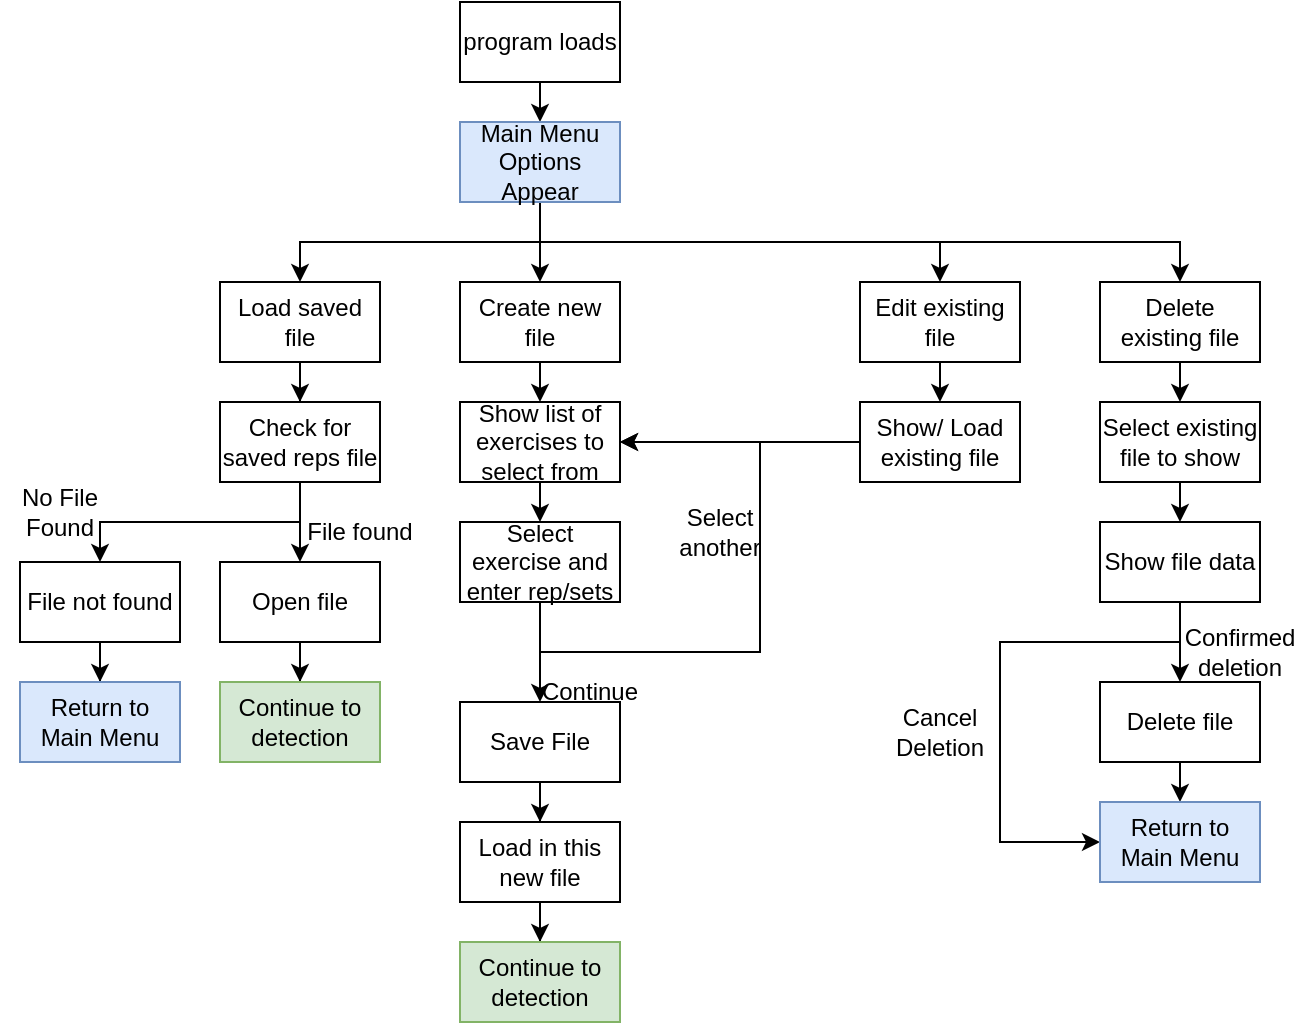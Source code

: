 <mxfile version="18.0.8" type="device"><diagram id="5Uqc6K7s7WL2RfdHzP5H" name="Page-1"><mxGraphModel dx="865" dy="450" grid="1" gridSize="10" guides="1" tooltips="1" connect="1" arrows="1" fold="1" page="1" pageScale="1" pageWidth="850" pageHeight="1100" math="0" shadow="0"><root><mxCell id="0"/><mxCell id="1" parent="0"/><mxCell id="LDZHhn8SbwgKXiNWPVeb-18" style="edgeStyle=orthogonalEdgeStyle;rounded=0;orthogonalLoop=1;jettySize=auto;html=1;exitX=0.5;exitY=1;exitDx=0;exitDy=0;entryX=0.5;entryY=0;entryDx=0;entryDy=0;" edge="1" parent="1" source="LDZHhn8SbwgKXiNWPVeb-1" target="LDZHhn8SbwgKXiNWPVeb-2"><mxGeometry relative="1" as="geometry"/></mxCell><mxCell id="LDZHhn8SbwgKXiNWPVeb-1" value="program loads" style="rounded=0;whiteSpace=wrap;html=1;" vertex="1" parent="1"><mxGeometry x="360" y="10" width="80" height="40" as="geometry"/></mxCell><mxCell id="LDZHhn8SbwgKXiNWPVeb-5" style="edgeStyle=orthogonalEdgeStyle;rounded=0;orthogonalLoop=1;jettySize=auto;html=1;exitX=0.5;exitY=1;exitDx=0;exitDy=0;entryX=0.5;entryY=0;entryDx=0;entryDy=0;" edge="1" parent="1" source="LDZHhn8SbwgKXiNWPVeb-2" target="LDZHhn8SbwgKXiNWPVeb-4"><mxGeometry relative="1" as="geometry"/></mxCell><mxCell id="LDZHhn8SbwgKXiNWPVeb-11" style="edgeStyle=orthogonalEdgeStyle;rounded=0;orthogonalLoop=1;jettySize=auto;html=1;exitX=0.5;exitY=1;exitDx=0;exitDy=0;" edge="1" parent="1" source="LDZHhn8SbwgKXiNWPVeb-2" target="LDZHhn8SbwgKXiNWPVeb-10"><mxGeometry relative="1" as="geometry"/></mxCell><mxCell id="LDZHhn8SbwgKXiNWPVeb-34" style="edgeStyle=orthogonalEdgeStyle;rounded=0;orthogonalLoop=1;jettySize=auto;html=1;exitX=0.5;exitY=1;exitDx=0;exitDy=0;entryX=0.5;entryY=0;entryDx=0;entryDy=0;" edge="1" parent="1" source="LDZHhn8SbwgKXiNWPVeb-2" target="LDZHhn8SbwgKXiNWPVeb-30"><mxGeometry relative="1" as="geometry"/></mxCell><mxCell id="LDZHhn8SbwgKXiNWPVeb-37" style="edgeStyle=orthogonalEdgeStyle;rounded=0;orthogonalLoop=1;jettySize=auto;html=1;exitX=0.5;exitY=1;exitDx=0;exitDy=0;entryX=0.5;entryY=0;entryDx=0;entryDy=0;" edge="1" parent="1" source="LDZHhn8SbwgKXiNWPVeb-2" target="LDZHhn8SbwgKXiNWPVeb-36"><mxGeometry relative="1" as="geometry"/></mxCell><mxCell id="LDZHhn8SbwgKXiNWPVeb-2" value="Main Menu Options Appear" style="rounded=0;whiteSpace=wrap;html=1;fillColor=#dae8fc;strokeColor=#6c8ebf;" vertex="1" parent="1"><mxGeometry x="360" y="70" width="80" height="40" as="geometry"/></mxCell><mxCell id="LDZHhn8SbwgKXiNWPVeb-9" value="" style="edgeStyle=orthogonalEdgeStyle;rounded=0;orthogonalLoop=1;jettySize=auto;html=1;" edge="1" parent="1" source="LDZHhn8SbwgKXiNWPVeb-3" target="LDZHhn8SbwgKXiNWPVeb-8"><mxGeometry relative="1" as="geometry"/></mxCell><mxCell id="LDZHhn8SbwgKXiNWPVeb-54" style="edgeStyle=orthogonalEdgeStyle;rounded=0;orthogonalLoop=1;jettySize=auto;html=1;exitX=0.5;exitY=1;exitDx=0;exitDy=0;entryX=0.5;entryY=0;entryDx=0;entryDy=0;" edge="1" parent="1" source="LDZHhn8SbwgKXiNWPVeb-3" target="LDZHhn8SbwgKXiNWPVeb-53"><mxGeometry relative="1" as="geometry"/></mxCell><mxCell id="LDZHhn8SbwgKXiNWPVeb-3" value="Check for saved reps file" style="rounded=0;whiteSpace=wrap;html=1;" vertex="1" parent="1"><mxGeometry x="240" y="210" width="80" height="40" as="geometry"/></mxCell><mxCell id="LDZHhn8SbwgKXiNWPVeb-7" value="" style="edgeStyle=orthogonalEdgeStyle;rounded=0;orthogonalLoop=1;jettySize=auto;html=1;" edge="1" parent="1" source="LDZHhn8SbwgKXiNWPVeb-4" target="LDZHhn8SbwgKXiNWPVeb-3"><mxGeometry relative="1" as="geometry"/></mxCell><mxCell id="LDZHhn8SbwgKXiNWPVeb-4" value="Load saved file" style="rounded=0;whiteSpace=wrap;html=1;" vertex="1" parent="1"><mxGeometry x="240" y="150" width="80" height="40" as="geometry"/></mxCell><mxCell id="LDZHhn8SbwgKXiNWPVeb-60" value="" style="edgeStyle=orthogonalEdgeStyle;rounded=0;orthogonalLoop=1;jettySize=auto;html=1;" edge="1" parent="1" source="LDZHhn8SbwgKXiNWPVeb-8" target="LDZHhn8SbwgKXiNWPVeb-59"><mxGeometry relative="1" as="geometry"/></mxCell><mxCell id="LDZHhn8SbwgKXiNWPVeb-8" value="Open file" style="rounded=0;whiteSpace=wrap;html=1;" vertex="1" parent="1"><mxGeometry x="240" y="290" width="80" height="40" as="geometry"/></mxCell><mxCell id="LDZHhn8SbwgKXiNWPVeb-16" style="edgeStyle=orthogonalEdgeStyle;rounded=0;orthogonalLoop=1;jettySize=auto;html=1;exitX=0.5;exitY=1;exitDx=0;exitDy=0;entryX=0.5;entryY=0;entryDx=0;entryDy=0;" edge="1" parent="1" source="LDZHhn8SbwgKXiNWPVeb-10" target="LDZHhn8SbwgKXiNWPVeb-12"><mxGeometry relative="1" as="geometry"/></mxCell><mxCell id="LDZHhn8SbwgKXiNWPVeb-10" value="Create new file" style="rounded=0;whiteSpace=wrap;html=1;" vertex="1" parent="1"><mxGeometry x="360" y="150" width="80" height="40" as="geometry"/></mxCell><mxCell id="LDZHhn8SbwgKXiNWPVeb-17" style="edgeStyle=orthogonalEdgeStyle;rounded=0;orthogonalLoop=1;jettySize=auto;html=1;exitX=0.5;exitY=1;exitDx=0;exitDy=0;entryX=0.5;entryY=0;entryDx=0;entryDy=0;" edge="1" parent="1" source="LDZHhn8SbwgKXiNWPVeb-12" target="LDZHhn8SbwgKXiNWPVeb-13"><mxGeometry relative="1" as="geometry"/></mxCell><mxCell id="LDZHhn8SbwgKXiNWPVeb-12" value="Show list of exercises to select from" style="rounded=0;whiteSpace=wrap;html=1;" vertex="1" parent="1"><mxGeometry x="360" y="210" width="80" height="40" as="geometry"/></mxCell><mxCell id="LDZHhn8SbwgKXiNWPVeb-23" style="edgeStyle=orthogonalEdgeStyle;rounded=0;orthogonalLoop=1;jettySize=auto;html=1;exitX=0.5;exitY=1;exitDx=0;exitDy=0;entryX=1;entryY=0.5;entryDx=0;entryDy=0;" edge="1" parent="1" source="LDZHhn8SbwgKXiNWPVeb-13" target="LDZHhn8SbwgKXiNWPVeb-12"><mxGeometry relative="1" as="geometry"><mxPoint x="510" y="230" as="targetPoint"/><Array as="points"><mxPoint x="400" y="335"/><mxPoint x="510" y="335"/><mxPoint x="510" y="230"/></Array></mxGeometry></mxCell><mxCell id="LDZHhn8SbwgKXiNWPVeb-24" style="edgeStyle=orthogonalEdgeStyle;rounded=0;orthogonalLoop=1;jettySize=auto;html=1;exitX=0.5;exitY=1;exitDx=0;exitDy=0;" edge="1" parent="1" source="LDZHhn8SbwgKXiNWPVeb-13" target="LDZHhn8SbwgKXiNWPVeb-19"><mxGeometry relative="1" as="geometry"/></mxCell><mxCell id="LDZHhn8SbwgKXiNWPVeb-13" value="Select exercise and enter rep/sets" style="rounded=0;whiteSpace=wrap;html=1;" vertex="1" parent="1"><mxGeometry x="360" y="270" width="80" height="40" as="geometry"/></mxCell><mxCell id="LDZHhn8SbwgKXiNWPVeb-29" style="edgeStyle=orthogonalEdgeStyle;rounded=0;orthogonalLoop=1;jettySize=auto;html=1;exitX=0.5;exitY=1;exitDx=0;exitDy=0;" edge="1" parent="1" source="LDZHhn8SbwgKXiNWPVeb-19" target="LDZHhn8SbwgKXiNWPVeb-28"><mxGeometry relative="1" as="geometry"/></mxCell><mxCell id="LDZHhn8SbwgKXiNWPVeb-19" value="Save File" style="rounded=0;whiteSpace=wrap;html=1;" vertex="1" parent="1"><mxGeometry x="360" y="360" width="80" height="40" as="geometry"/></mxCell><mxCell id="LDZHhn8SbwgKXiNWPVeb-25" value="Continue" style="text;html=1;strokeColor=none;fillColor=none;align=center;verticalAlign=middle;whiteSpace=wrap;rounded=0;" vertex="1" parent="1"><mxGeometry x="395" y="340" width="60" height="30" as="geometry"/></mxCell><mxCell id="LDZHhn8SbwgKXiNWPVeb-26" value="Select another" style="text;html=1;strokeColor=none;fillColor=none;align=center;verticalAlign=middle;whiteSpace=wrap;rounded=0;" vertex="1" parent="1"><mxGeometry x="460" y="260" width="60" height="30" as="geometry"/></mxCell><mxCell id="LDZHhn8SbwgKXiNWPVeb-62" value="" style="edgeStyle=orthogonalEdgeStyle;rounded=0;orthogonalLoop=1;jettySize=auto;html=1;" edge="1" parent="1" source="LDZHhn8SbwgKXiNWPVeb-28" target="LDZHhn8SbwgKXiNWPVeb-61"><mxGeometry relative="1" as="geometry"/></mxCell><mxCell id="LDZHhn8SbwgKXiNWPVeb-28" value="Load in this new file" style="rounded=0;whiteSpace=wrap;html=1;" vertex="1" parent="1"><mxGeometry x="360" y="420" width="80" height="40" as="geometry"/></mxCell><mxCell id="LDZHhn8SbwgKXiNWPVeb-33" style="edgeStyle=orthogonalEdgeStyle;rounded=0;orthogonalLoop=1;jettySize=auto;html=1;exitX=0.5;exitY=1;exitDx=0;exitDy=0;entryX=0.5;entryY=0;entryDx=0;entryDy=0;" edge="1" parent="1" source="LDZHhn8SbwgKXiNWPVeb-30" target="LDZHhn8SbwgKXiNWPVeb-32"><mxGeometry relative="1" as="geometry"/></mxCell><mxCell id="LDZHhn8SbwgKXiNWPVeb-30" value="Edit existing file" style="rounded=0;whiteSpace=wrap;html=1;" vertex="1" parent="1"><mxGeometry x="560" y="150" width="80" height="40" as="geometry"/></mxCell><mxCell id="LDZHhn8SbwgKXiNWPVeb-35" style="edgeStyle=orthogonalEdgeStyle;rounded=0;orthogonalLoop=1;jettySize=auto;html=1;exitX=0;exitY=0.5;exitDx=0;exitDy=0;entryX=1;entryY=0.5;entryDx=0;entryDy=0;" edge="1" parent="1" source="LDZHhn8SbwgKXiNWPVeb-32" target="LDZHhn8SbwgKXiNWPVeb-12"><mxGeometry relative="1" as="geometry"/></mxCell><mxCell id="LDZHhn8SbwgKXiNWPVeb-32" value="Show/ Load existing file" style="rounded=0;whiteSpace=wrap;html=1;" vertex="1" parent="1"><mxGeometry x="560" y="210" width="80" height="40" as="geometry"/></mxCell><mxCell id="LDZHhn8SbwgKXiNWPVeb-39" style="edgeStyle=orthogonalEdgeStyle;rounded=0;orthogonalLoop=1;jettySize=auto;html=1;exitX=0.5;exitY=1;exitDx=0;exitDy=0;entryX=0.5;entryY=0;entryDx=0;entryDy=0;" edge="1" parent="1" source="LDZHhn8SbwgKXiNWPVeb-36" target="LDZHhn8SbwgKXiNWPVeb-38"><mxGeometry relative="1" as="geometry"/></mxCell><mxCell id="LDZHhn8SbwgKXiNWPVeb-36" value="Delete existing file" style="rounded=0;whiteSpace=wrap;html=1;" vertex="1" parent="1"><mxGeometry x="680" y="150" width="80" height="40" as="geometry"/></mxCell><mxCell id="LDZHhn8SbwgKXiNWPVeb-41" style="edgeStyle=orthogonalEdgeStyle;rounded=0;orthogonalLoop=1;jettySize=auto;html=1;exitX=0.5;exitY=1;exitDx=0;exitDy=0;entryX=0.5;entryY=0;entryDx=0;entryDy=0;" edge="1" parent="1" source="LDZHhn8SbwgKXiNWPVeb-38" target="LDZHhn8SbwgKXiNWPVeb-40"><mxGeometry relative="1" as="geometry"/></mxCell><mxCell id="LDZHhn8SbwgKXiNWPVeb-38" value="Select existing file to show" style="rounded=0;whiteSpace=wrap;html=1;" vertex="1" parent="1"><mxGeometry x="680" y="210" width="80" height="40" as="geometry"/></mxCell><mxCell id="LDZHhn8SbwgKXiNWPVeb-43" style="edgeStyle=orthogonalEdgeStyle;rounded=0;orthogonalLoop=1;jettySize=auto;html=1;exitX=0.5;exitY=1;exitDx=0;exitDy=0;entryX=0.5;entryY=0;entryDx=0;entryDy=0;" edge="1" parent="1" source="LDZHhn8SbwgKXiNWPVeb-40" target="LDZHhn8SbwgKXiNWPVeb-42"><mxGeometry relative="1" as="geometry"/></mxCell><mxCell id="LDZHhn8SbwgKXiNWPVeb-49" style="edgeStyle=orthogonalEdgeStyle;rounded=0;orthogonalLoop=1;jettySize=auto;html=1;exitX=0.5;exitY=1;exitDx=0;exitDy=0;entryX=0;entryY=0.5;entryDx=0;entryDy=0;" edge="1" parent="1" source="LDZHhn8SbwgKXiNWPVeb-40" target="LDZHhn8SbwgKXiNWPVeb-46"><mxGeometry relative="1" as="geometry"><mxPoint x="630" y="440" as="targetPoint"/><Array as="points"><mxPoint x="720" y="330"/><mxPoint x="630" y="330"/><mxPoint x="630" y="430"/></Array></mxGeometry></mxCell><mxCell id="LDZHhn8SbwgKXiNWPVeb-40" value="Show file data" style="rounded=0;whiteSpace=wrap;html=1;" vertex="1" parent="1"><mxGeometry x="680" y="270" width="80" height="40" as="geometry"/></mxCell><mxCell id="LDZHhn8SbwgKXiNWPVeb-47" style="edgeStyle=orthogonalEdgeStyle;rounded=0;orthogonalLoop=1;jettySize=auto;html=1;exitX=0.5;exitY=1;exitDx=0;exitDy=0;entryX=0.5;entryY=0;entryDx=0;entryDy=0;" edge="1" parent="1" source="LDZHhn8SbwgKXiNWPVeb-42" target="LDZHhn8SbwgKXiNWPVeb-46"><mxGeometry relative="1" as="geometry"/></mxCell><mxCell id="LDZHhn8SbwgKXiNWPVeb-42" value="Delete file" style="rounded=0;whiteSpace=wrap;html=1;" vertex="1" parent="1"><mxGeometry x="680" y="350" width="80" height="40" as="geometry"/></mxCell><mxCell id="LDZHhn8SbwgKXiNWPVeb-44" value="Confirmed deletion" style="text;html=1;strokeColor=none;fillColor=none;align=center;verticalAlign=middle;whiteSpace=wrap;rounded=0;" vertex="1" parent="1"><mxGeometry x="720" y="320" width="60" height="30" as="geometry"/></mxCell><mxCell id="LDZHhn8SbwgKXiNWPVeb-46" value="Return to Main Menu" style="rounded=0;whiteSpace=wrap;html=1;fillColor=#dae8fc;strokeColor=#6c8ebf;" vertex="1" parent="1"><mxGeometry x="680" y="410" width="80" height="40" as="geometry"/></mxCell><mxCell id="LDZHhn8SbwgKXiNWPVeb-50" value="Cancel Deletion" style="text;html=1;strokeColor=none;fillColor=none;align=center;verticalAlign=middle;whiteSpace=wrap;rounded=0;" vertex="1" parent="1"><mxGeometry x="570" y="360" width="60" height="30" as="geometry"/></mxCell><mxCell id="LDZHhn8SbwgKXiNWPVeb-56" value="" style="edgeStyle=orthogonalEdgeStyle;rounded=0;orthogonalLoop=1;jettySize=auto;html=1;" edge="1" parent="1" source="LDZHhn8SbwgKXiNWPVeb-53" target="LDZHhn8SbwgKXiNWPVeb-55"><mxGeometry relative="1" as="geometry"/></mxCell><mxCell id="LDZHhn8SbwgKXiNWPVeb-53" value="File not found" style="rounded=0;whiteSpace=wrap;html=1;" vertex="1" parent="1"><mxGeometry x="140" y="290" width="80" height="40" as="geometry"/></mxCell><mxCell id="LDZHhn8SbwgKXiNWPVeb-55" value="Return to Main Menu" style="rounded=0;whiteSpace=wrap;html=1;fillColor=#dae8fc;strokeColor=#6c8ebf;" vertex="1" parent="1"><mxGeometry x="140" y="350" width="80" height="40" as="geometry"/></mxCell><mxCell id="LDZHhn8SbwgKXiNWPVeb-57" value="File found" style="text;html=1;strokeColor=none;fillColor=none;align=center;verticalAlign=middle;whiteSpace=wrap;rounded=0;" vertex="1" parent="1"><mxGeometry x="280" y="260" width="60" height="30" as="geometry"/></mxCell><mxCell id="LDZHhn8SbwgKXiNWPVeb-58" value="No File Found" style="text;html=1;strokeColor=none;fillColor=none;align=center;verticalAlign=middle;whiteSpace=wrap;rounded=0;" vertex="1" parent="1"><mxGeometry x="130" y="250" width="60" height="30" as="geometry"/></mxCell><mxCell id="LDZHhn8SbwgKXiNWPVeb-59" value="Continue to detection" style="rounded=0;whiteSpace=wrap;html=1;fillColor=#d5e8d4;strokeColor=#82b366;" vertex="1" parent="1"><mxGeometry x="240" y="350" width="80" height="40" as="geometry"/></mxCell><mxCell id="LDZHhn8SbwgKXiNWPVeb-61" value="Continue to detection" style="rounded=0;whiteSpace=wrap;html=1;fillColor=#d5e8d4;strokeColor=#82b366;" vertex="1" parent="1"><mxGeometry x="360" y="480" width="80" height="40" as="geometry"/></mxCell></root></mxGraphModel></diagram></mxfile>